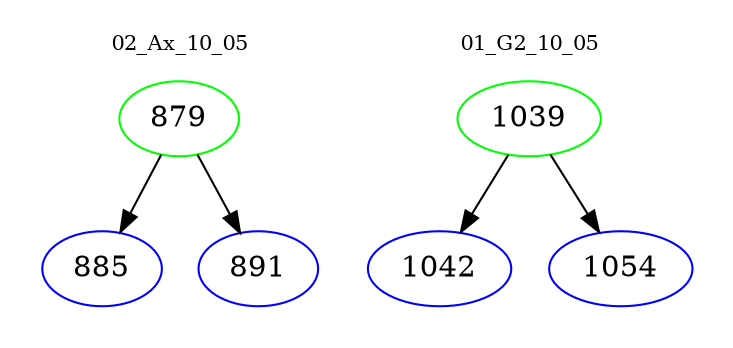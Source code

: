 digraph{
subgraph cluster_0 {
color = white
label = "02_Ax_10_05";
fontsize=10;
T0_879 [label="879", color="green"]
T0_879 -> T0_885 [color="black"]
T0_885 [label="885", color="blue"]
T0_879 -> T0_891 [color="black"]
T0_891 [label="891", color="blue"]
}
subgraph cluster_1 {
color = white
label = "01_G2_10_05";
fontsize=10;
T1_1039 [label="1039", color="green"]
T1_1039 -> T1_1042 [color="black"]
T1_1042 [label="1042", color="blue"]
T1_1039 -> T1_1054 [color="black"]
T1_1054 [label="1054", color="blue"]
}
}
